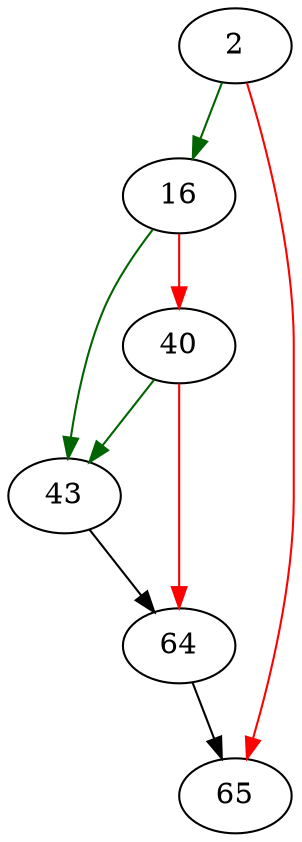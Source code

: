 strict digraph "targetSrcList" {
	// Node definitions.
	2 [entry=true];
	16;
	65;
	43;
	40;
	64;

	// Edge definitions.
	2 -> 16 [
		color=darkgreen
		cond=true
	];
	2 -> 65 [
		color=red
		cond=false
	];
	16 -> 43 [
		color=darkgreen
		cond=true
	];
	16 -> 40 [
		color=red
		cond=false
	];
	43 -> 64;
	40 -> 43 [
		color=darkgreen
		cond=true
	];
	40 -> 64 [
		color=red
		cond=false
	];
	64 -> 65;
}